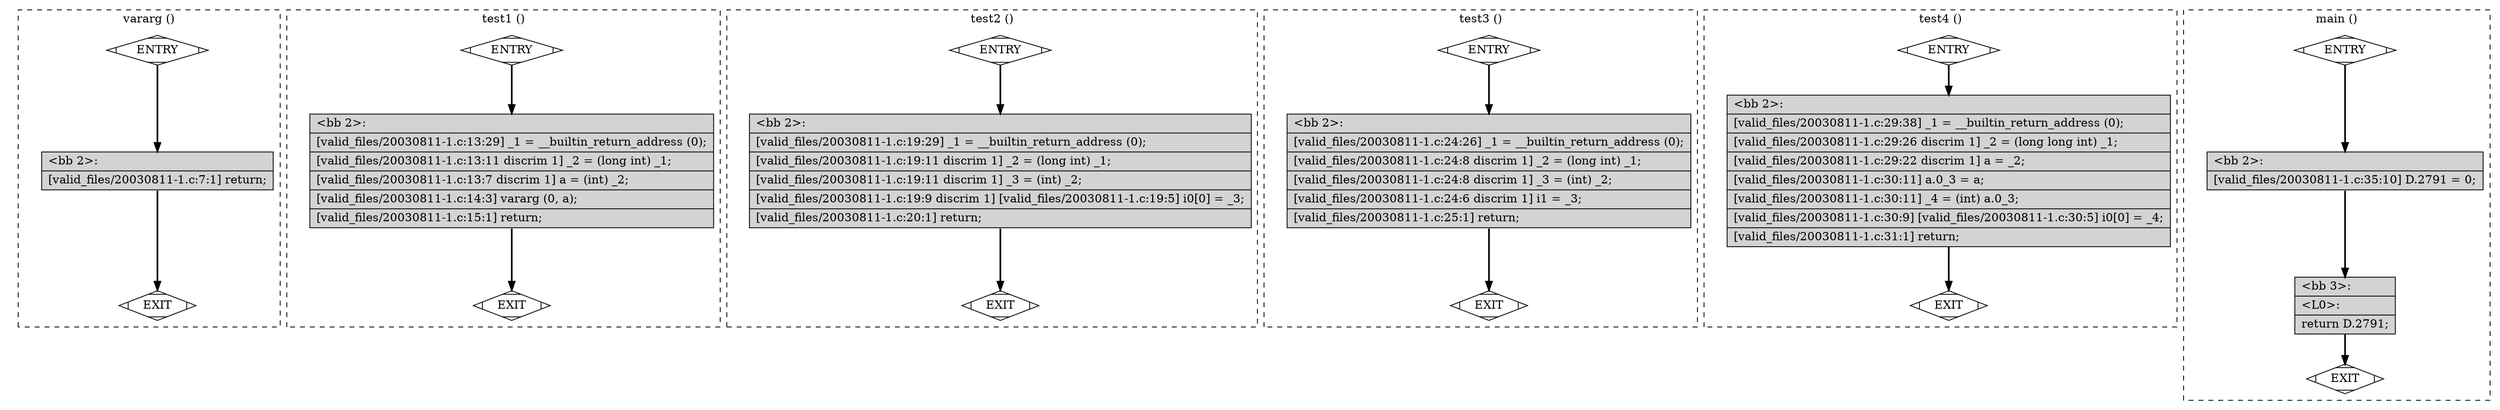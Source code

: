 digraph "a-20030811-1.c.015t.cfg" {
overlap=false;
subgraph "cluster_vararg" {
	style="dashed";
	color="black";
	label="vararg ()";
	fn_0_basic_block_0 [shape=Mdiamond,style=filled,fillcolor=white,label="ENTRY"];

	fn_0_basic_block_1 [shape=Mdiamond,style=filled,fillcolor=white,label="EXIT"];

	fn_0_basic_block_2 [shape=record,style=filled,fillcolor=lightgrey,label="{\<bb\ 2\>:\l\
|[valid_files/20030811-1.c:7:1]\ return;\l\
}"];

	fn_0_basic_block_0:s -> fn_0_basic_block_2:n [style="solid,bold",color=black,weight=100,constraint=true];
	fn_0_basic_block_2:s -> fn_0_basic_block_1:n [style="solid,bold",color=black,weight=10,constraint=true];
	fn_0_basic_block_0:s -> fn_0_basic_block_1:n [style="invis",constraint=true];
}
subgraph "cluster_test1" {
	style="dashed";
	color="black";
	label="test1 ()";
	fn_1_basic_block_0 [shape=Mdiamond,style=filled,fillcolor=white,label="ENTRY"];

	fn_1_basic_block_1 [shape=Mdiamond,style=filled,fillcolor=white,label="EXIT"];

	fn_1_basic_block_2 [shape=record,style=filled,fillcolor=lightgrey,label="{\<bb\ 2\>:\l\
|[valid_files/20030811-1.c:13:29]\ _1\ =\ __builtin_return_address\ (0);\l\
|[valid_files/20030811-1.c:13:11\ discrim\ 1]\ _2\ =\ (long\ int)\ _1;\l\
|[valid_files/20030811-1.c:13:7\ discrim\ 1]\ a\ =\ (int)\ _2;\l\
|[valid_files/20030811-1.c:14:3]\ vararg\ (0,\ a);\l\
|[valid_files/20030811-1.c:15:1]\ return;\l\
}"];

	fn_1_basic_block_0:s -> fn_1_basic_block_2:n [style="solid,bold",color=black,weight=100,constraint=true];
	fn_1_basic_block_2:s -> fn_1_basic_block_1:n [style="solid,bold",color=black,weight=10,constraint=true];
	fn_1_basic_block_0:s -> fn_1_basic_block_1:n [style="invis",constraint=true];
}
subgraph "cluster_test2" {
	style="dashed";
	color="black";
	label="test2 ()";
	fn_2_basic_block_0 [shape=Mdiamond,style=filled,fillcolor=white,label="ENTRY"];

	fn_2_basic_block_1 [shape=Mdiamond,style=filled,fillcolor=white,label="EXIT"];

	fn_2_basic_block_2 [shape=record,style=filled,fillcolor=lightgrey,label="{\<bb\ 2\>:\l\
|[valid_files/20030811-1.c:19:29]\ _1\ =\ __builtin_return_address\ (0);\l\
|[valid_files/20030811-1.c:19:11\ discrim\ 1]\ _2\ =\ (long\ int)\ _1;\l\
|[valid_files/20030811-1.c:19:11\ discrim\ 1]\ _3\ =\ (int)\ _2;\l\
|[valid_files/20030811-1.c:19:9\ discrim\ 1]\ [valid_files/20030811-1.c:19:5]\ i0[0]\ =\ _3;\l\
|[valid_files/20030811-1.c:20:1]\ return;\l\
}"];

	fn_2_basic_block_0:s -> fn_2_basic_block_2:n [style="solid,bold",color=black,weight=100,constraint=true];
	fn_2_basic_block_2:s -> fn_2_basic_block_1:n [style="solid,bold",color=black,weight=10,constraint=true];
	fn_2_basic_block_0:s -> fn_2_basic_block_1:n [style="invis",constraint=true];
}
subgraph "cluster_test3" {
	style="dashed";
	color="black";
	label="test3 ()";
	fn_3_basic_block_0 [shape=Mdiamond,style=filled,fillcolor=white,label="ENTRY"];

	fn_3_basic_block_1 [shape=Mdiamond,style=filled,fillcolor=white,label="EXIT"];

	fn_3_basic_block_2 [shape=record,style=filled,fillcolor=lightgrey,label="{\<bb\ 2\>:\l\
|[valid_files/20030811-1.c:24:26]\ _1\ =\ __builtin_return_address\ (0);\l\
|[valid_files/20030811-1.c:24:8\ discrim\ 1]\ _2\ =\ (long\ int)\ _1;\l\
|[valid_files/20030811-1.c:24:8\ discrim\ 1]\ _3\ =\ (int)\ _2;\l\
|[valid_files/20030811-1.c:24:6\ discrim\ 1]\ i1\ =\ _3;\l\
|[valid_files/20030811-1.c:25:1]\ return;\l\
}"];

	fn_3_basic_block_0:s -> fn_3_basic_block_2:n [style="solid,bold",color=black,weight=100,constraint=true];
	fn_3_basic_block_2:s -> fn_3_basic_block_1:n [style="solid,bold",color=black,weight=10,constraint=true];
	fn_3_basic_block_0:s -> fn_3_basic_block_1:n [style="invis",constraint=true];
}
subgraph "cluster_test4" {
	style="dashed";
	color="black";
	label="test4 ()";
	fn_4_basic_block_0 [shape=Mdiamond,style=filled,fillcolor=white,label="ENTRY"];

	fn_4_basic_block_1 [shape=Mdiamond,style=filled,fillcolor=white,label="EXIT"];

	fn_4_basic_block_2 [shape=record,style=filled,fillcolor=lightgrey,label="{\<bb\ 2\>:\l\
|[valid_files/20030811-1.c:29:38]\ _1\ =\ __builtin_return_address\ (0);\l\
|[valid_files/20030811-1.c:29:26\ discrim\ 1]\ _2\ =\ (long\ long\ int)\ _1;\l\
|[valid_files/20030811-1.c:29:22\ discrim\ 1]\ a\ =\ _2;\l\
|[valid_files/20030811-1.c:30:11]\ a.0_3\ =\ a;\l\
|[valid_files/20030811-1.c:30:11]\ _4\ =\ (int)\ a.0_3;\l\
|[valid_files/20030811-1.c:30:9]\ [valid_files/20030811-1.c:30:5]\ i0[0]\ =\ _4;\l\
|[valid_files/20030811-1.c:31:1]\ return;\l\
}"];

	fn_4_basic_block_0:s -> fn_4_basic_block_2:n [style="solid,bold",color=black,weight=100,constraint=true];
	fn_4_basic_block_2:s -> fn_4_basic_block_1:n [style="solid,bold",color=black,weight=10,constraint=true];
	fn_4_basic_block_0:s -> fn_4_basic_block_1:n [style="invis",constraint=true];
}
subgraph "cluster_main" {
	style="dashed";
	color="black";
	label="main ()";
	fn_5_basic_block_0 [shape=Mdiamond,style=filled,fillcolor=white,label="ENTRY"];

	fn_5_basic_block_1 [shape=Mdiamond,style=filled,fillcolor=white,label="EXIT"];

	fn_5_basic_block_2 [shape=record,style=filled,fillcolor=lightgrey,label="{\<bb\ 2\>:\l\
|[valid_files/20030811-1.c:35:10]\ D.2791\ =\ 0;\l\
}"];

	fn_5_basic_block_3 [shape=record,style=filled,fillcolor=lightgrey,label="{\<bb\ 3\>:\l\
|\<L0\>:\l\
|return\ D.2791;\l\
}"];

	fn_5_basic_block_0:s -> fn_5_basic_block_2:n [style="solid,bold",color=black,weight=100,constraint=true];
	fn_5_basic_block_2:s -> fn_5_basic_block_3:n [style="solid,bold",color=black,weight=100,constraint=true];
	fn_5_basic_block_3:s -> fn_5_basic_block_1:n [style="solid,bold",color=black,weight=10,constraint=true];
	fn_5_basic_block_0:s -> fn_5_basic_block_1:n [style="invis",constraint=true];
}
}
